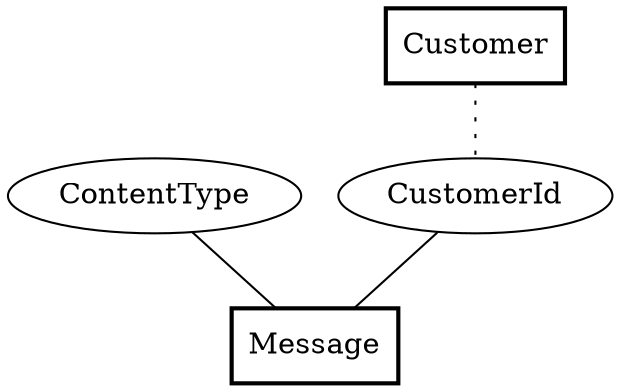 graph {
splines=spline;
overlap=false;
"CustomerId" -- "Message" [style=solid];
"ContentType" -- "Message" [style=solid];
"Customer" -- "CustomerId" [style=dotted];
"Message"[shape=box,style=bold];
"ContentType"[shape=ellipse];
"Customer"[shape=box,style=bold];
"CustomerId"[shape=ellipse];
}
